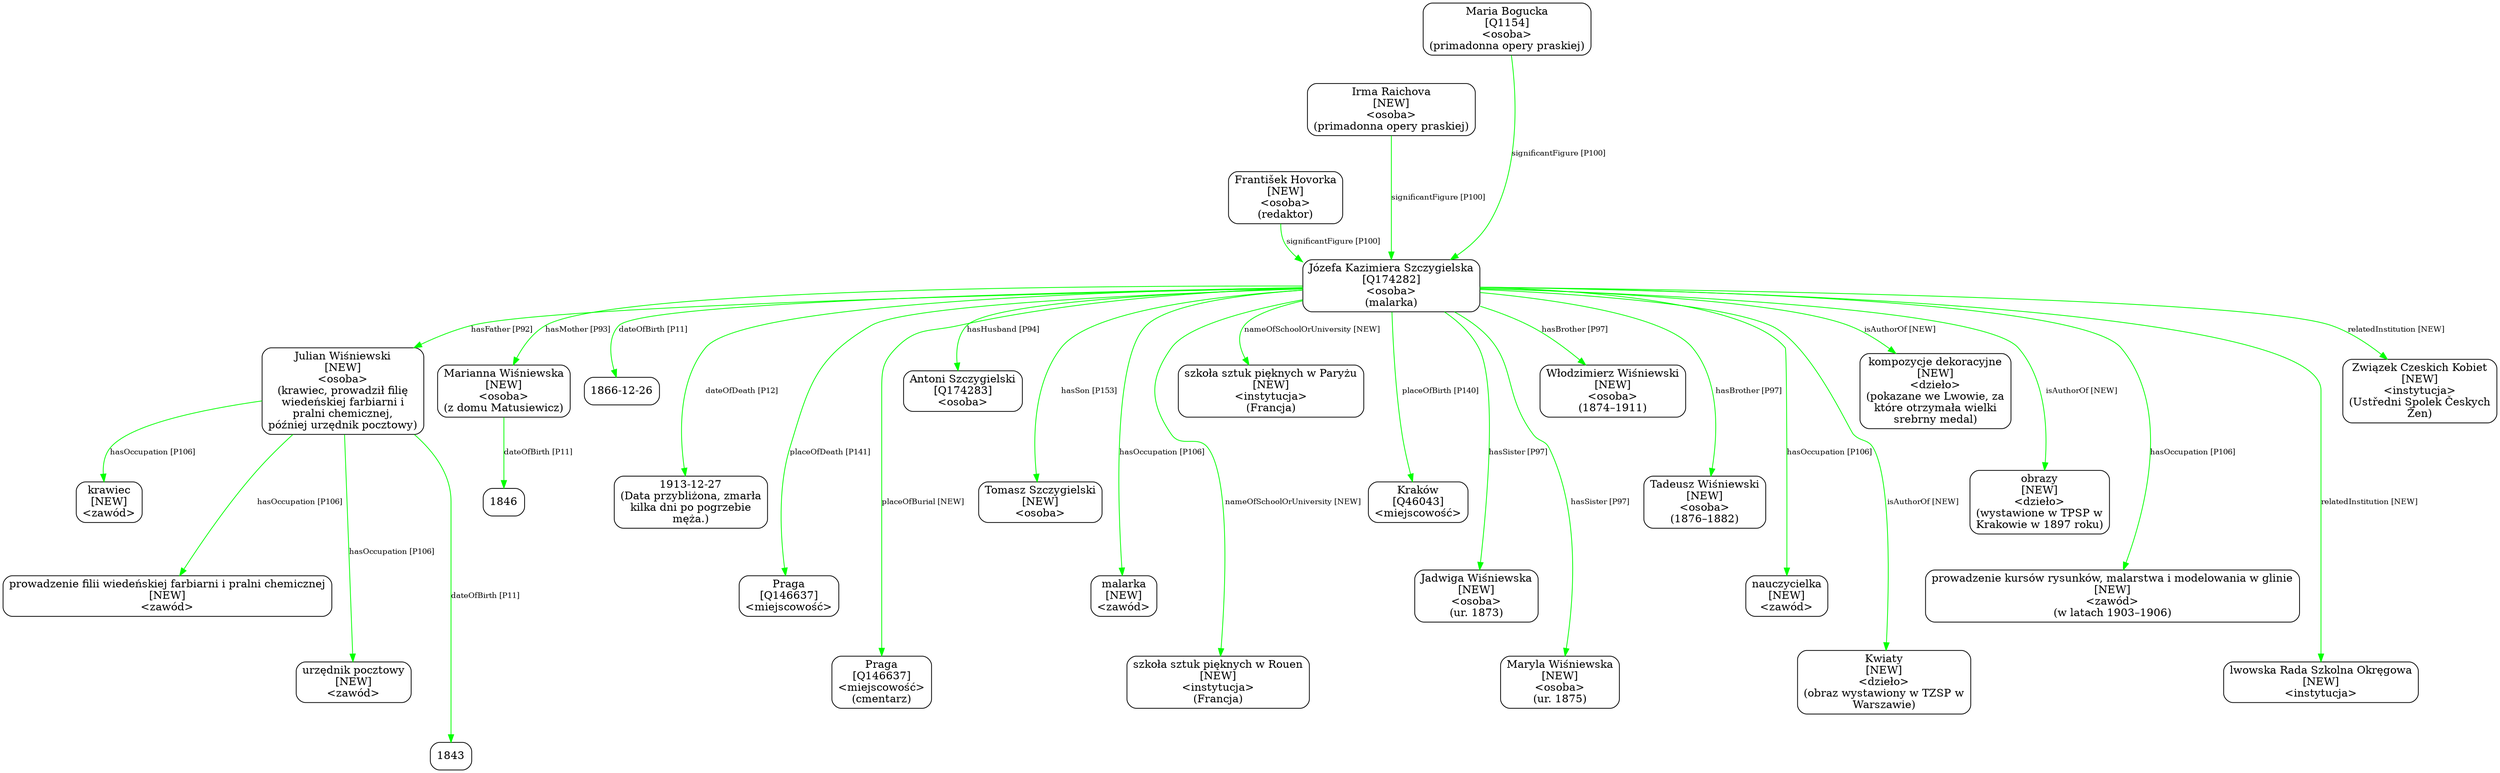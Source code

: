 digraph {
	node [shape=box,
		style=rounded
	];
	edge [fontsize=10];
	"Józefa Kazimiera Szczygielska
[Q174282]
<osoba>
(malarka)"	[color=black,
		label="Józefa Kazimiera Szczygielska
[Q174282]
<osoba>
(malarka)"];
	"Julian Wiśniewski
[NEW]
<osoba>
(krawiec, prowadził filię
wiedeńskiej farbiarni i
pralni chemicznej,
później urzędnik pocztowy)"	[color=black,
		label="Julian Wiśniewski
[NEW]
<osoba>
(krawiec, prowadził filię
wiedeńskiej farbiarni i
pralni chemicznej,
później urzędnik pocztowy)"];
	"Józefa Kazimiera Szczygielska
[Q174282]
<osoba>
(malarka)" -> "Julian Wiśniewski
[NEW]
<osoba>
(krawiec, prowadził filię
wiedeńskiej farbiarni i
pralni chemicznej,
później urzędnik pocztowy)"	[color=green,
		label="hasFather [P92]"];
	"Marianna Wiśniewska
[NEW]
<osoba>
(z domu Matusiewicz)"	[color=black,
		label="Marianna Wiśniewska
[NEW]
<osoba>
(z domu Matusiewicz)"];
	"Józefa Kazimiera Szczygielska
[Q174282]
<osoba>
(malarka)" -> "Marianna Wiśniewska
[NEW]
<osoba>
(z domu Matusiewicz)"	[color=green,
		label="hasMother [P93]"];
	"Józefa Kazimiera Szczygielska
[Q174282]
<osoba>
(malarka)" -> "1866-12-26"	[color=green,
		label="dateOfBirth [P11]",
		minlen=1];
	"Józefa Kazimiera Szczygielska
[Q174282]
<osoba>
(malarka)" -> "1913-12-27
(Data przybliżona, zmarła
kilka dni po pogrzebie
męża.)"	[color=green,
		label="dateOfDeath [P12]",
		minlen=2];
	"Józefa Kazimiera Szczygielska
[Q174282]
<osoba>
(malarka)" -> "Praga
[Q146637]
<miejscowość>"	[color=green,
		label="placeOfDeath [P141]",
		minlen=3];
	"Józefa Kazimiera Szczygielska
[Q174282]
<osoba>
(malarka)" -> "Praga
[Q146637]
<miejscowość>
(cmentarz)"	[color=green,
		label="placeOfBurial [NEW]",
		minlen=4];
	"Józefa Kazimiera Szczygielska
[Q174282]
<osoba>
(malarka)" -> "Antoni Szczygielski
[Q174283]
<osoba>"	[color=green,
		label="hasHusband [P94]",
		minlen=1];
	"Józefa Kazimiera Szczygielska
[Q174282]
<osoba>
(malarka)" -> "Tomasz Szczygielski
[NEW]
<osoba>"	[color=green,
		label="hasSon [P153]",
		minlen=2];
	"Józefa Kazimiera Szczygielska
[Q174282]
<osoba>
(malarka)" -> "malarka
[NEW]
<zawód>"	[color=green,
		label="hasOccupation [P106]",
		minlen=3];
	"Józefa Kazimiera Szczygielska
[Q174282]
<osoba>
(malarka)" -> "szkoła sztuk pięknych w Rouen
[NEW]
<instytucja>
(Francja)"	[color=green,
		label="nameOfSchoolOrUniversity [NEW]",
		minlen=4];
	"Józefa Kazimiera Szczygielska
[Q174282]
<osoba>
(malarka)" -> "szkoła sztuk pięknych w Paryżu
[NEW]
<instytucja>
(Francja)"	[color=green,
		label="nameOfSchoolOrUniversity [NEW]",
		minlen=1];
	"Józefa Kazimiera Szczygielska
[Q174282]
<osoba>
(malarka)" -> "Kraków
[Q46043]
<miejscowość>"	[color=green,
		label="placeOfBirth [P140]",
		minlen=2];
	"Józefa Kazimiera Szczygielska
[Q174282]
<osoba>
(malarka)" -> "Jadwiga Wiśniewska
[NEW]
<osoba>
(ur. 1873)"	[color=green,
		label="hasSister [P97]",
		minlen=3];
	"Józefa Kazimiera Szczygielska
[Q174282]
<osoba>
(malarka)" -> "Maryla Wiśniewska
[NEW]
<osoba>
(ur. 1875)"	[color=green,
		label="hasSister [P97]",
		minlen=4];
	"Józefa Kazimiera Szczygielska
[Q174282]
<osoba>
(malarka)" -> "Włodzimierz Wiśniewski
[NEW]
<osoba>
(1874–1911)"	[color=green,
		label="hasBrother [P97]",
		minlen=1];
	"Józefa Kazimiera Szczygielska
[Q174282]
<osoba>
(malarka)" -> "Tadeusz Wiśniewski
[NEW]
<osoba>
(1876–1882)"	[color=green,
		label="hasBrother [P97]",
		minlen=2];
	"Józefa Kazimiera Szczygielska
[Q174282]
<osoba>
(malarka)" -> "nauczycielka
[NEW]
<zawód>"	[color=green,
		label="hasOccupation [P106]",
		minlen=3];
	"Józefa Kazimiera Szczygielska
[Q174282]
<osoba>
(malarka)" -> "Kwiaty
[NEW]
<dzieło>
(obraz wystawiony w TZSP w
Warszawie)"	[color=green,
		label="isAuthorOf [NEW]",
		minlen=4];
	"Józefa Kazimiera Szczygielska
[Q174282]
<osoba>
(malarka)" -> "kompozycje dekoracyjne
[NEW]
<dzieło>
(pokazane we Lwowie, za
które otrzymała wielki
srebrny medal)"	[color=green,
		label="isAuthorOf [NEW]",
		minlen=1];
	"Józefa Kazimiera Szczygielska
[Q174282]
<osoba>
(malarka)" -> "obrazy
[NEW]
<dzieło>
(wystawione w TPSP w
Krakowie w 1897 roku)"	[color=green,
		label="isAuthorOf [NEW]",
		minlen=2];
	"Józefa Kazimiera Szczygielska
[Q174282]
<osoba>
(malarka)" -> "prowadzenie kursów rysunków, malarstwa i modelowania w glinie
[NEW]
<zawód>
(w latach 1903–1906)"	[color=green,
		label="hasOccupation [P106]",
		minlen=3];
	"Józefa Kazimiera Szczygielska
[Q174282]
<osoba>
(malarka)" -> "lwowska Rada Szkolna Okręgowa
[NEW]
<instytucja>"	[color=green,
		label="relatedInstitution [NEW]",
		minlen=4];
	"Józefa Kazimiera Szczygielska
[Q174282]
<osoba>
(malarka)" -> "Związek Czeskich Kobiet
[NEW]
<instytucja>
(Ustředni Spolek Českych
Žen)"	[color=green,
		label="relatedInstitution [NEW]",
		minlen=1];
	"Julian Wiśniewski
[NEW]
<osoba>
(krawiec, prowadził filię
wiedeńskiej farbiarni i
pralni chemicznej,
później urzędnik pocztowy)" -> "krawiec
[NEW]
<zawód>"	[color=green,
		label="hasOccupation [P106]",
		minlen=1];
	"Julian Wiśniewski
[NEW]
<osoba>
(krawiec, prowadził filię
wiedeńskiej farbiarni i
pralni chemicznej,
później urzędnik pocztowy)" -> "prowadzenie filii wiedeńskiej farbiarni i pralni chemicznej
[NEW]
<zawód>"	[color=green,
		label="hasOccupation [P106]",
		minlen=2];
	"Julian Wiśniewski
[NEW]
<osoba>
(krawiec, prowadził filię
wiedeńskiej farbiarni i
pralni chemicznej,
później urzędnik pocztowy)" -> "urzędnik pocztowy
[NEW]
<zawód>"	[color=green,
		label="hasOccupation [P106]",
		minlen=3];
	"Julian Wiśniewski
[NEW]
<osoba>
(krawiec, prowadził filię
wiedeńskiej farbiarni i
pralni chemicznej,
później urzędnik pocztowy)" -> 1843	[color=green,
		label="dateOfBirth [P11]",
		minlen=4];
	"František Hovorka
[NEW]
<osoba>
(redaktor)"	[color=black,
		label="František Hovorka
[NEW]
<osoba>
(redaktor)"];
	"František Hovorka
[NEW]
<osoba>
(redaktor)" -> "Józefa Kazimiera Szczygielska
[Q174282]
<osoba>
(malarka)"	[color=green,
		label="significantFigure [P100]",
		minlen=1];
	"Irma Raichova
[NEW]
<osoba>
(primadonna opery praskiej)"	[color=black,
		label="Irma Raichova
[NEW]
<osoba>
(primadonna opery praskiej)"];
	"Irma Raichova
[NEW]
<osoba>
(primadonna opery praskiej)" -> "Józefa Kazimiera Szczygielska
[Q174282]
<osoba>
(malarka)"	[color=green,
		label="significantFigure [P100]",
		minlen=2];
	"Maria Bogucka
[Q1154]
<osoba>
(primadonna opery praskiej)"	[color=black,
		label="Maria Bogucka
[Q1154]
<osoba>
(primadonna opery praskiej)"];
	"Maria Bogucka
[Q1154]
<osoba>
(primadonna opery praskiej)" -> "Józefa Kazimiera Szczygielska
[Q174282]
<osoba>
(malarka)"	[color=green,
		label="significantFigure [P100]",
		minlen=3];
	"Marianna Wiśniewska
[NEW]
<osoba>
(z domu Matusiewicz)" -> 1846	[color=green,
		label="dateOfBirth [P11]",
		minlen=1];
}
